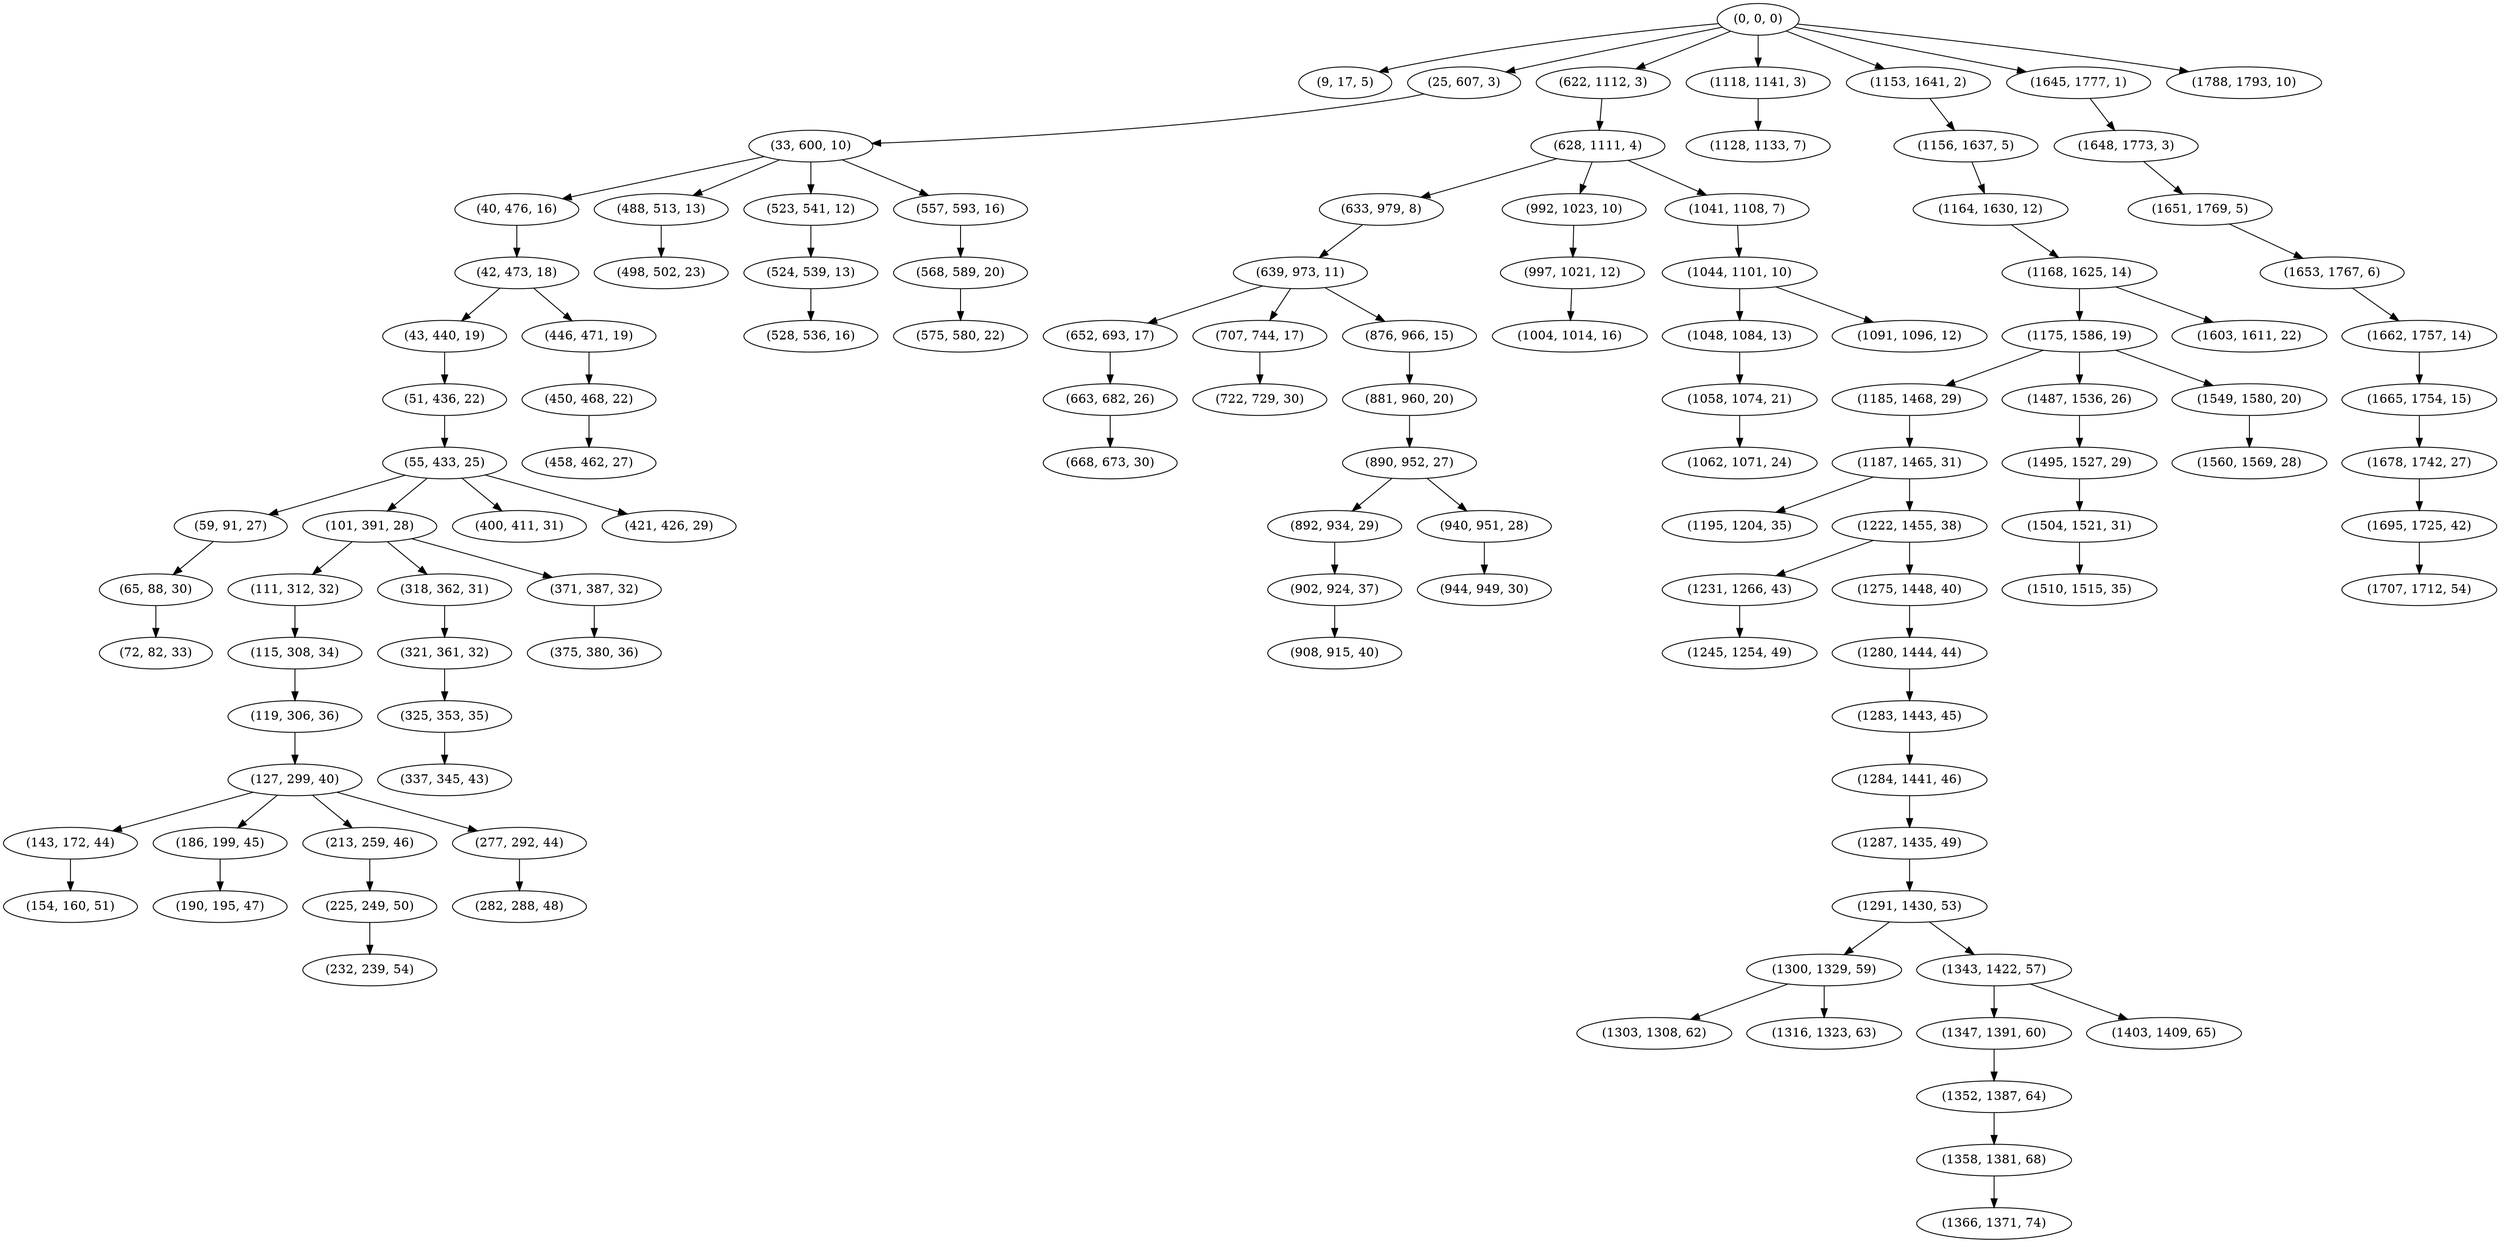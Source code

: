 digraph tree {
    "(0, 0, 0)";
    "(9, 17, 5)";
    "(25, 607, 3)";
    "(33, 600, 10)";
    "(40, 476, 16)";
    "(42, 473, 18)";
    "(43, 440, 19)";
    "(51, 436, 22)";
    "(55, 433, 25)";
    "(59, 91, 27)";
    "(65, 88, 30)";
    "(72, 82, 33)";
    "(101, 391, 28)";
    "(111, 312, 32)";
    "(115, 308, 34)";
    "(119, 306, 36)";
    "(127, 299, 40)";
    "(143, 172, 44)";
    "(154, 160, 51)";
    "(186, 199, 45)";
    "(190, 195, 47)";
    "(213, 259, 46)";
    "(225, 249, 50)";
    "(232, 239, 54)";
    "(277, 292, 44)";
    "(282, 288, 48)";
    "(318, 362, 31)";
    "(321, 361, 32)";
    "(325, 353, 35)";
    "(337, 345, 43)";
    "(371, 387, 32)";
    "(375, 380, 36)";
    "(400, 411, 31)";
    "(421, 426, 29)";
    "(446, 471, 19)";
    "(450, 468, 22)";
    "(458, 462, 27)";
    "(488, 513, 13)";
    "(498, 502, 23)";
    "(523, 541, 12)";
    "(524, 539, 13)";
    "(528, 536, 16)";
    "(557, 593, 16)";
    "(568, 589, 20)";
    "(575, 580, 22)";
    "(622, 1112, 3)";
    "(628, 1111, 4)";
    "(633, 979, 8)";
    "(639, 973, 11)";
    "(652, 693, 17)";
    "(663, 682, 26)";
    "(668, 673, 30)";
    "(707, 744, 17)";
    "(722, 729, 30)";
    "(876, 966, 15)";
    "(881, 960, 20)";
    "(890, 952, 27)";
    "(892, 934, 29)";
    "(902, 924, 37)";
    "(908, 915, 40)";
    "(940, 951, 28)";
    "(944, 949, 30)";
    "(992, 1023, 10)";
    "(997, 1021, 12)";
    "(1004, 1014, 16)";
    "(1041, 1108, 7)";
    "(1044, 1101, 10)";
    "(1048, 1084, 13)";
    "(1058, 1074, 21)";
    "(1062, 1071, 24)";
    "(1091, 1096, 12)";
    "(1118, 1141, 3)";
    "(1128, 1133, 7)";
    "(1153, 1641, 2)";
    "(1156, 1637, 5)";
    "(1164, 1630, 12)";
    "(1168, 1625, 14)";
    "(1175, 1586, 19)";
    "(1185, 1468, 29)";
    "(1187, 1465, 31)";
    "(1195, 1204, 35)";
    "(1222, 1455, 38)";
    "(1231, 1266, 43)";
    "(1245, 1254, 49)";
    "(1275, 1448, 40)";
    "(1280, 1444, 44)";
    "(1283, 1443, 45)";
    "(1284, 1441, 46)";
    "(1287, 1435, 49)";
    "(1291, 1430, 53)";
    "(1300, 1329, 59)";
    "(1303, 1308, 62)";
    "(1316, 1323, 63)";
    "(1343, 1422, 57)";
    "(1347, 1391, 60)";
    "(1352, 1387, 64)";
    "(1358, 1381, 68)";
    "(1366, 1371, 74)";
    "(1403, 1409, 65)";
    "(1487, 1536, 26)";
    "(1495, 1527, 29)";
    "(1504, 1521, 31)";
    "(1510, 1515, 35)";
    "(1549, 1580, 20)";
    "(1560, 1569, 28)";
    "(1603, 1611, 22)";
    "(1645, 1777, 1)";
    "(1648, 1773, 3)";
    "(1651, 1769, 5)";
    "(1653, 1767, 6)";
    "(1662, 1757, 14)";
    "(1665, 1754, 15)";
    "(1678, 1742, 27)";
    "(1695, 1725, 42)";
    "(1707, 1712, 54)";
    "(1788, 1793, 10)";
    "(0, 0, 0)" -> "(9, 17, 5)";
    "(0, 0, 0)" -> "(25, 607, 3)";
    "(0, 0, 0)" -> "(622, 1112, 3)";
    "(0, 0, 0)" -> "(1118, 1141, 3)";
    "(0, 0, 0)" -> "(1153, 1641, 2)";
    "(0, 0, 0)" -> "(1645, 1777, 1)";
    "(0, 0, 0)" -> "(1788, 1793, 10)";
    "(25, 607, 3)" -> "(33, 600, 10)";
    "(33, 600, 10)" -> "(40, 476, 16)";
    "(33, 600, 10)" -> "(488, 513, 13)";
    "(33, 600, 10)" -> "(523, 541, 12)";
    "(33, 600, 10)" -> "(557, 593, 16)";
    "(40, 476, 16)" -> "(42, 473, 18)";
    "(42, 473, 18)" -> "(43, 440, 19)";
    "(42, 473, 18)" -> "(446, 471, 19)";
    "(43, 440, 19)" -> "(51, 436, 22)";
    "(51, 436, 22)" -> "(55, 433, 25)";
    "(55, 433, 25)" -> "(59, 91, 27)";
    "(55, 433, 25)" -> "(101, 391, 28)";
    "(55, 433, 25)" -> "(400, 411, 31)";
    "(55, 433, 25)" -> "(421, 426, 29)";
    "(59, 91, 27)" -> "(65, 88, 30)";
    "(65, 88, 30)" -> "(72, 82, 33)";
    "(101, 391, 28)" -> "(111, 312, 32)";
    "(101, 391, 28)" -> "(318, 362, 31)";
    "(101, 391, 28)" -> "(371, 387, 32)";
    "(111, 312, 32)" -> "(115, 308, 34)";
    "(115, 308, 34)" -> "(119, 306, 36)";
    "(119, 306, 36)" -> "(127, 299, 40)";
    "(127, 299, 40)" -> "(143, 172, 44)";
    "(127, 299, 40)" -> "(186, 199, 45)";
    "(127, 299, 40)" -> "(213, 259, 46)";
    "(127, 299, 40)" -> "(277, 292, 44)";
    "(143, 172, 44)" -> "(154, 160, 51)";
    "(186, 199, 45)" -> "(190, 195, 47)";
    "(213, 259, 46)" -> "(225, 249, 50)";
    "(225, 249, 50)" -> "(232, 239, 54)";
    "(277, 292, 44)" -> "(282, 288, 48)";
    "(318, 362, 31)" -> "(321, 361, 32)";
    "(321, 361, 32)" -> "(325, 353, 35)";
    "(325, 353, 35)" -> "(337, 345, 43)";
    "(371, 387, 32)" -> "(375, 380, 36)";
    "(446, 471, 19)" -> "(450, 468, 22)";
    "(450, 468, 22)" -> "(458, 462, 27)";
    "(488, 513, 13)" -> "(498, 502, 23)";
    "(523, 541, 12)" -> "(524, 539, 13)";
    "(524, 539, 13)" -> "(528, 536, 16)";
    "(557, 593, 16)" -> "(568, 589, 20)";
    "(568, 589, 20)" -> "(575, 580, 22)";
    "(622, 1112, 3)" -> "(628, 1111, 4)";
    "(628, 1111, 4)" -> "(633, 979, 8)";
    "(628, 1111, 4)" -> "(992, 1023, 10)";
    "(628, 1111, 4)" -> "(1041, 1108, 7)";
    "(633, 979, 8)" -> "(639, 973, 11)";
    "(639, 973, 11)" -> "(652, 693, 17)";
    "(639, 973, 11)" -> "(707, 744, 17)";
    "(639, 973, 11)" -> "(876, 966, 15)";
    "(652, 693, 17)" -> "(663, 682, 26)";
    "(663, 682, 26)" -> "(668, 673, 30)";
    "(707, 744, 17)" -> "(722, 729, 30)";
    "(876, 966, 15)" -> "(881, 960, 20)";
    "(881, 960, 20)" -> "(890, 952, 27)";
    "(890, 952, 27)" -> "(892, 934, 29)";
    "(890, 952, 27)" -> "(940, 951, 28)";
    "(892, 934, 29)" -> "(902, 924, 37)";
    "(902, 924, 37)" -> "(908, 915, 40)";
    "(940, 951, 28)" -> "(944, 949, 30)";
    "(992, 1023, 10)" -> "(997, 1021, 12)";
    "(997, 1021, 12)" -> "(1004, 1014, 16)";
    "(1041, 1108, 7)" -> "(1044, 1101, 10)";
    "(1044, 1101, 10)" -> "(1048, 1084, 13)";
    "(1044, 1101, 10)" -> "(1091, 1096, 12)";
    "(1048, 1084, 13)" -> "(1058, 1074, 21)";
    "(1058, 1074, 21)" -> "(1062, 1071, 24)";
    "(1118, 1141, 3)" -> "(1128, 1133, 7)";
    "(1153, 1641, 2)" -> "(1156, 1637, 5)";
    "(1156, 1637, 5)" -> "(1164, 1630, 12)";
    "(1164, 1630, 12)" -> "(1168, 1625, 14)";
    "(1168, 1625, 14)" -> "(1175, 1586, 19)";
    "(1168, 1625, 14)" -> "(1603, 1611, 22)";
    "(1175, 1586, 19)" -> "(1185, 1468, 29)";
    "(1175, 1586, 19)" -> "(1487, 1536, 26)";
    "(1175, 1586, 19)" -> "(1549, 1580, 20)";
    "(1185, 1468, 29)" -> "(1187, 1465, 31)";
    "(1187, 1465, 31)" -> "(1195, 1204, 35)";
    "(1187, 1465, 31)" -> "(1222, 1455, 38)";
    "(1222, 1455, 38)" -> "(1231, 1266, 43)";
    "(1222, 1455, 38)" -> "(1275, 1448, 40)";
    "(1231, 1266, 43)" -> "(1245, 1254, 49)";
    "(1275, 1448, 40)" -> "(1280, 1444, 44)";
    "(1280, 1444, 44)" -> "(1283, 1443, 45)";
    "(1283, 1443, 45)" -> "(1284, 1441, 46)";
    "(1284, 1441, 46)" -> "(1287, 1435, 49)";
    "(1287, 1435, 49)" -> "(1291, 1430, 53)";
    "(1291, 1430, 53)" -> "(1300, 1329, 59)";
    "(1291, 1430, 53)" -> "(1343, 1422, 57)";
    "(1300, 1329, 59)" -> "(1303, 1308, 62)";
    "(1300, 1329, 59)" -> "(1316, 1323, 63)";
    "(1343, 1422, 57)" -> "(1347, 1391, 60)";
    "(1343, 1422, 57)" -> "(1403, 1409, 65)";
    "(1347, 1391, 60)" -> "(1352, 1387, 64)";
    "(1352, 1387, 64)" -> "(1358, 1381, 68)";
    "(1358, 1381, 68)" -> "(1366, 1371, 74)";
    "(1487, 1536, 26)" -> "(1495, 1527, 29)";
    "(1495, 1527, 29)" -> "(1504, 1521, 31)";
    "(1504, 1521, 31)" -> "(1510, 1515, 35)";
    "(1549, 1580, 20)" -> "(1560, 1569, 28)";
    "(1645, 1777, 1)" -> "(1648, 1773, 3)";
    "(1648, 1773, 3)" -> "(1651, 1769, 5)";
    "(1651, 1769, 5)" -> "(1653, 1767, 6)";
    "(1653, 1767, 6)" -> "(1662, 1757, 14)";
    "(1662, 1757, 14)" -> "(1665, 1754, 15)";
    "(1665, 1754, 15)" -> "(1678, 1742, 27)";
    "(1678, 1742, 27)" -> "(1695, 1725, 42)";
    "(1695, 1725, 42)" -> "(1707, 1712, 54)";
}

